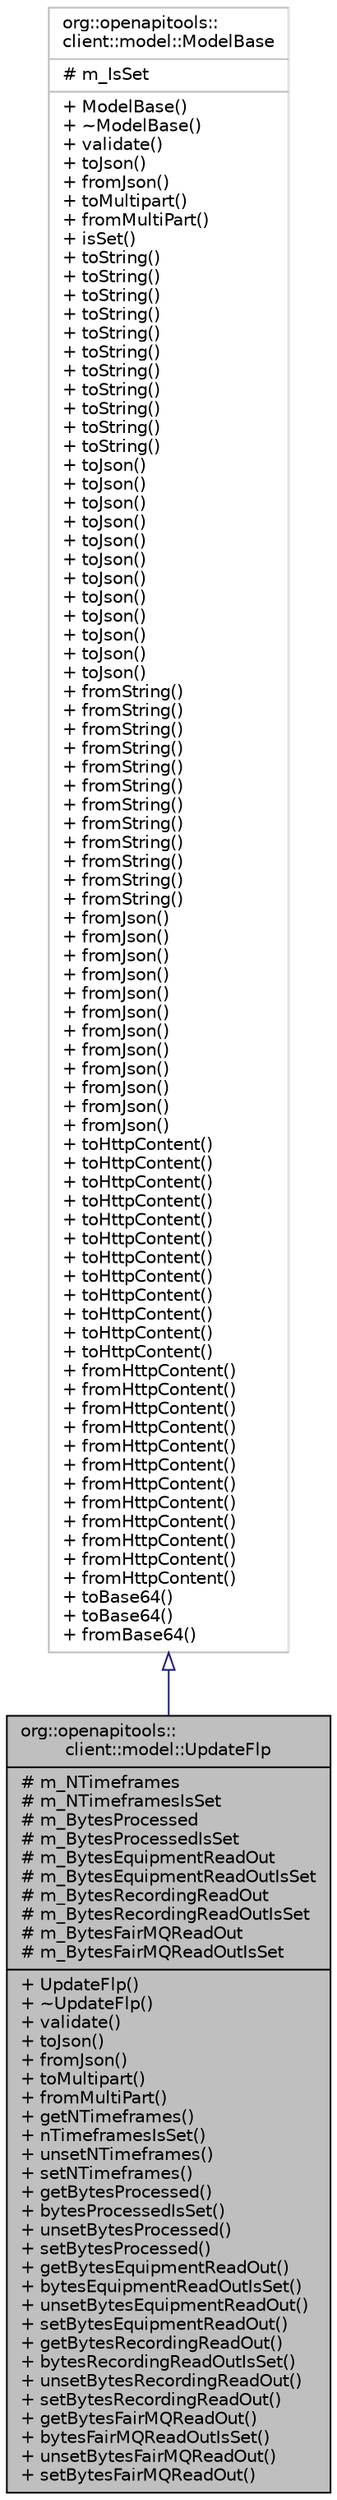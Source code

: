 digraph "org::openapitools::client::model::UpdateFlp"
{
 // INTERACTIVE_SVG=YES
 // LATEX_PDF_SIZE
  bgcolor="transparent";
  edge [fontname="Helvetica",fontsize="10",labelfontname="Helvetica",labelfontsize="10"];
  node [fontname="Helvetica",fontsize="10",shape=record];
  Node1 [label="{org::openapitools::\lclient::model::UpdateFlp\n|# m_NTimeframes\l# m_NTimeframesIsSet\l# m_BytesProcessed\l# m_BytesProcessedIsSet\l# m_BytesEquipmentReadOut\l# m_BytesEquipmentReadOutIsSet\l# m_BytesRecordingReadOut\l# m_BytesRecordingReadOutIsSet\l# m_BytesFairMQReadOut\l# m_BytesFairMQReadOutIsSet\l|+ UpdateFlp()\l+ ~UpdateFlp()\l+ validate()\l+ toJson()\l+ fromJson()\l+ toMultipart()\l+ fromMultiPart()\l+ getNTimeframes()\l+ nTimeframesIsSet()\l+ unsetNTimeframes()\l+ setNTimeframes()\l+ getBytesProcessed()\l+ bytesProcessedIsSet()\l+ unsetBytesProcessed()\l+ setBytesProcessed()\l+ getBytesEquipmentReadOut()\l+ bytesEquipmentReadOutIsSet()\l+ unsetBytesEquipmentReadOut()\l+ setBytesEquipmentReadOut()\l+ getBytesRecordingReadOut()\l+ bytesRecordingReadOutIsSet()\l+ unsetBytesRecordingReadOut()\l+ setBytesRecordingReadOut()\l+ getBytesFairMQReadOut()\l+ bytesFairMQReadOutIsSet()\l+ unsetBytesFairMQReadOut()\l+ setBytesFairMQReadOut()\l}",height=0.2,width=0.4,color="black", fillcolor="grey75", style="filled", fontcolor="black",tooltip="Describes an update to an flp"];
  Node2 -> Node1 [dir="back",color="midnightblue",fontsize="10",style="solid",arrowtail="onormal",fontname="Helvetica"];
  Node2 [label="{org::openapitools::\lclient::model::ModelBase\n|# m_IsSet\l|+ ModelBase()\l+ ~ModelBase()\l+ validate()\l+ toJson()\l+ fromJson()\l+ toMultipart()\l+ fromMultiPart()\l+ isSet()\l+ toString()\l+ toString()\l+ toString()\l+ toString()\l+ toString()\l+ toString()\l+ toString()\l+ toString()\l+ toString()\l+ toString()\l+ toString()\l+ toJson()\l+ toJson()\l+ toJson()\l+ toJson()\l+ toJson()\l+ toJson()\l+ toJson()\l+ toJson()\l+ toJson()\l+ toJson()\l+ toJson()\l+ toJson()\l+ fromString()\l+ fromString()\l+ fromString()\l+ fromString()\l+ fromString()\l+ fromString()\l+ fromString()\l+ fromString()\l+ fromString()\l+ fromString()\l+ fromString()\l+ fromString()\l+ fromJson()\l+ fromJson()\l+ fromJson()\l+ fromJson()\l+ fromJson()\l+ fromJson()\l+ fromJson()\l+ fromJson()\l+ fromJson()\l+ fromJson()\l+ fromJson()\l+ fromJson()\l+ toHttpContent()\l+ toHttpContent()\l+ toHttpContent()\l+ toHttpContent()\l+ toHttpContent()\l+ toHttpContent()\l+ toHttpContent()\l+ toHttpContent()\l+ toHttpContent()\l+ toHttpContent()\l+ toHttpContent()\l+ toHttpContent()\l+ fromHttpContent()\l+ fromHttpContent()\l+ fromHttpContent()\l+ fromHttpContent()\l+ fromHttpContent()\l+ fromHttpContent()\l+ fromHttpContent()\l+ fromHttpContent()\l+ fromHttpContent()\l+ fromHttpContent()\l+ fromHttpContent()\l+ fromHttpContent()\l+ toBase64()\l+ toBase64()\l+ fromBase64()\l}",height=0.2,width=0.4,color="grey75",URL="$classorg_1_1openapitools_1_1client_1_1model_1_1_model_base.html",tooltip=" "];
}

